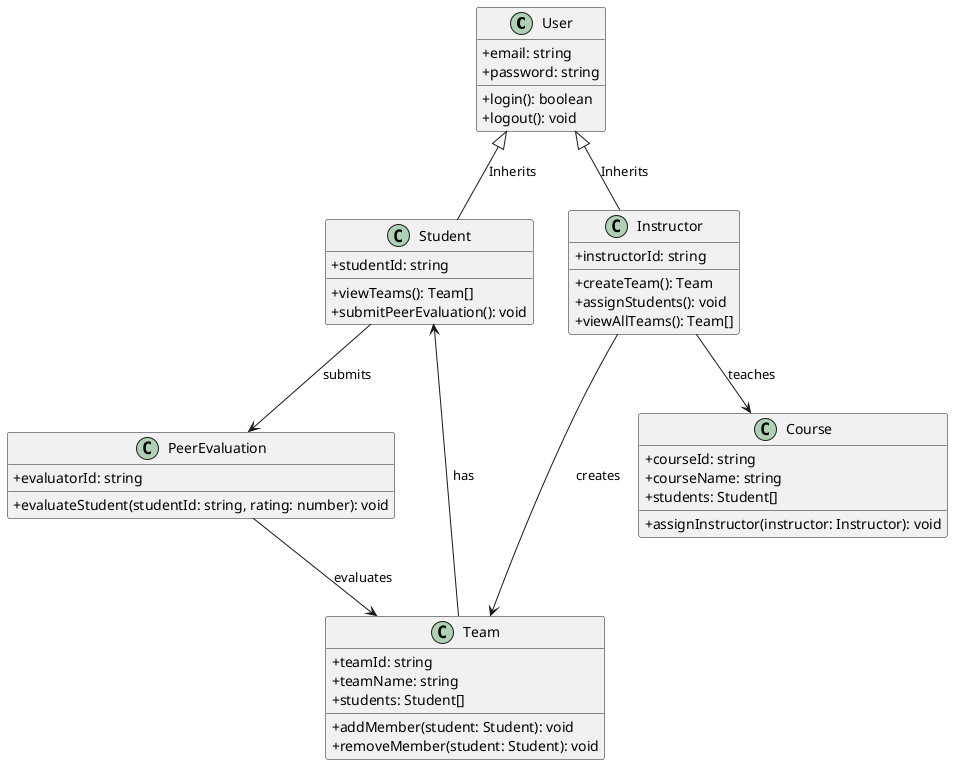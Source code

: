 @startuml
skinparam classAttributeIconSize 0
skinparam classFontSize 14

' Defining classes with attributes and methods

class User {
    +email: string
    +password: string
    +login(): boolean
    +logout(): void
}

class Student {
    +studentId: string
    +viewTeams(): Team[]
    +submitPeerEvaluation(): void
}

class Instructor {
    +instructorId: string
    +createTeam(): Team
    +assignStudents(): void
    +viewAllTeams(): Team[]
}

class Team {
    +teamId: string
    +teamName: string
    +students: Student[]
    +addMember(student: Student): void
    +removeMember(student: Student): void
}

class Course {
    +courseId: string
    +courseName: string
    +students: Student[]
    +assignInstructor(instructor: Instructor): void
}

class PeerEvaluation {
    +evaluatorId: string
    +evaluateStudent(studentId: string, rating: number): void
}

' Relationships between classes
User <|-- Student : Inherits
User <|-- Instructor : Inherits
Instructor --> Team : "creates"
Instructor --> Course : "teaches"
Team --> Student : "has"
Student --> PeerEvaluation : "submits"
PeerEvaluation --> Team : "evaluates"

@enduml
